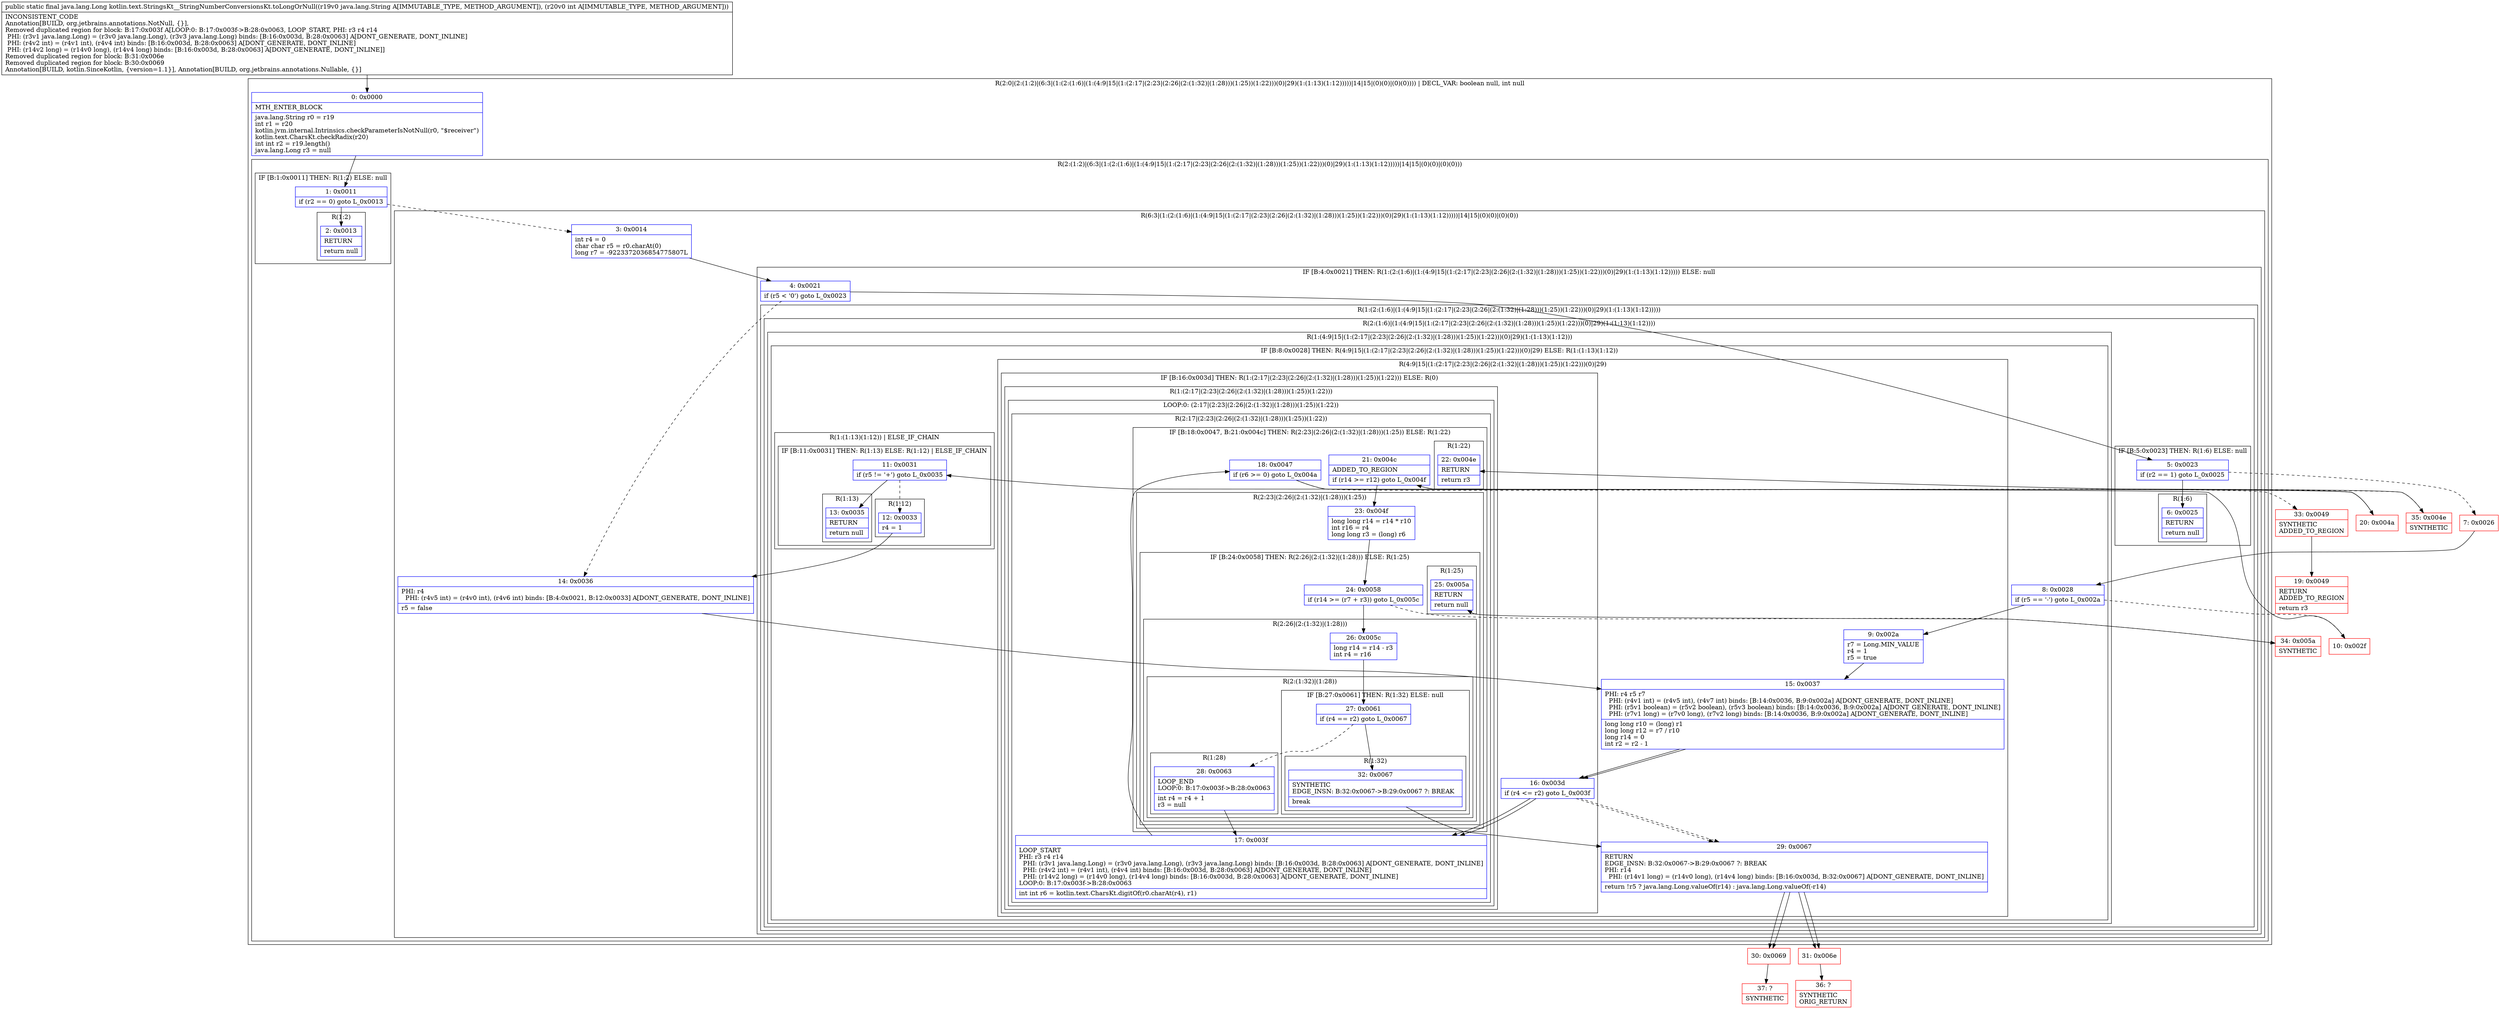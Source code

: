 digraph "CFG forkotlin.text.StringsKt__StringNumberConversionsKt.toLongOrNull(Ljava\/lang\/String;I)Ljava\/lang\/Long;" {
subgraph cluster_Region_1230757140 {
label = "R(2:0|(2:(1:2)|(6:3|(1:(2:(1:6)|(1:(4:9|15|(1:(2:17|(2:23|(2:26|(2:(1:32)|(1:28)))(1:25))(1:22)))(0)|29)(1:(1:13)(1:12)))))|14|15|(0)(0)|(0)(0)))) | DECL_VAR: boolean null, int null\l";
node [shape=record,color=blue];
Node_0 [shape=record,label="{0\:\ 0x0000|MTH_ENTER_BLOCK\l|java.lang.String r0 = r19\lint r1 = r20\lkotlin.jvm.internal.Intrinsics.checkParameterIsNotNull(r0, \"$receiver\")\lkotlin.text.CharsKt.checkRadix(r20)\lint int r2 = r19.length()\ljava.lang.Long r3 = null\l}"];
subgraph cluster_Region_1931075665 {
label = "R(2:(1:2)|(6:3|(1:(2:(1:6)|(1:(4:9|15|(1:(2:17|(2:23|(2:26|(2:(1:32)|(1:28)))(1:25))(1:22)))(0)|29)(1:(1:13)(1:12)))))|14|15|(0)(0)|(0)(0)))";
node [shape=record,color=blue];
subgraph cluster_IfRegion_1236937599 {
label = "IF [B:1:0x0011] THEN: R(1:2) ELSE: null";
node [shape=record,color=blue];
Node_1 [shape=record,label="{1\:\ 0x0011|if (r2 == 0) goto L_0x0013\l}"];
subgraph cluster_Region_2102122886 {
label = "R(1:2)";
node [shape=record,color=blue];
Node_2 [shape=record,label="{2\:\ 0x0013|RETURN\l|return null\l}"];
}
}
subgraph cluster_Region_28226554 {
label = "R(6:3|(1:(2:(1:6)|(1:(4:9|15|(1:(2:17|(2:23|(2:26|(2:(1:32)|(1:28)))(1:25))(1:22)))(0)|29)(1:(1:13)(1:12)))))|14|15|(0)(0)|(0)(0))";
node [shape=record,color=blue];
Node_3 [shape=record,label="{3\:\ 0x0014|int r4 = 0\lchar char r5 = r0.charAt(0)\llong r7 = \-9223372036854775807L\l}"];
subgraph cluster_IfRegion_1830720677 {
label = "IF [B:4:0x0021] THEN: R(1:(2:(1:6)|(1:(4:9|15|(1:(2:17|(2:23|(2:26|(2:(1:32)|(1:28)))(1:25))(1:22)))(0)|29)(1:(1:13)(1:12))))) ELSE: null";
node [shape=record,color=blue];
Node_4 [shape=record,label="{4\:\ 0x0021|if (r5 \< '0') goto L_0x0023\l}"];
subgraph cluster_Region_392439457 {
label = "R(1:(2:(1:6)|(1:(4:9|15|(1:(2:17|(2:23|(2:26|(2:(1:32)|(1:28)))(1:25))(1:22)))(0)|29)(1:(1:13)(1:12)))))";
node [shape=record,color=blue];
subgraph cluster_Region_478344009 {
label = "R(2:(1:6)|(1:(4:9|15|(1:(2:17|(2:23|(2:26|(2:(1:32)|(1:28)))(1:25))(1:22)))(0)|29)(1:(1:13)(1:12))))";
node [shape=record,color=blue];
subgraph cluster_IfRegion_1040150737 {
label = "IF [B:5:0x0023] THEN: R(1:6) ELSE: null";
node [shape=record,color=blue];
Node_5 [shape=record,label="{5\:\ 0x0023|if (r2 == 1) goto L_0x0025\l}"];
subgraph cluster_Region_547718112 {
label = "R(1:6)";
node [shape=record,color=blue];
Node_6 [shape=record,label="{6\:\ 0x0025|RETURN\l|return null\l}"];
}
}
subgraph cluster_Region_50456987 {
label = "R(1:(4:9|15|(1:(2:17|(2:23|(2:26|(2:(1:32)|(1:28)))(1:25))(1:22)))(0)|29)(1:(1:13)(1:12)))";
node [shape=record,color=blue];
subgraph cluster_IfRegion_1237720895 {
label = "IF [B:8:0x0028] THEN: R(4:9|15|(1:(2:17|(2:23|(2:26|(2:(1:32)|(1:28)))(1:25))(1:22)))(0)|29) ELSE: R(1:(1:13)(1:12))";
node [shape=record,color=blue];
Node_8 [shape=record,label="{8\:\ 0x0028|if (r5 == '\-') goto L_0x002a\l}"];
subgraph cluster_Region_1579085525 {
label = "R(4:9|15|(1:(2:17|(2:23|(2:26|(2:(1:32)|(1:28)))(1:25))(1:22)))(0)|29)";
node [shape=record,color=blue];
Node_9 [shape=record,label="{9\:\ 0x002a|r7 = Long.MIN_VALUE\lr4 = 1\lr5 = true\l}"];
Node_15 [shape=record,label="{15\:\ 0x0037|PHI: r4 r5 r7 \l  PHI: (r4v1 int) = (r4v5 int), (r4v7 int) binds: [B:14:0x0036, B:9:0x002a] A[DONT_GENERATE, DONT_INLINE]\l  PHI: (r5v1 boolean) = (r5v2 boolean), (r5v3 boolean) binds: [B:14:0x0036, B:9:0x002a] A[DONT_GENERATE, DONT_INLINE]\l  PHI: (r7v1 long) = (r7v0 long), (r7v2 long) binds: [B:14:0x0036, B:9:0x002a] A[DONT_GENERATE, DONT_INLINE]\l|long long r10 = (long) r1\llong long r12 = r7 \/ r10\llong r14 = 0\lint r2 = r2 \- 1\l}"];
subgraph cluster_IfRegion_1399779923 {
label = "IF [B:16:0x003d] THEN: R(1:(2:17|(2:23|(2:26|(2:(1:32)|(1:28)))(1:25))(1:22))) ELSE: R(0)";
node [shape=record,color=blue];
Node_16 [shape=record,label="{16\:\ 0x003d|if (r4 \<= r2) goto L_0x003f\l}"];
subgraph cluster_Region_904304244 {
label = "R(1:(2:17|(2:23|(2:26|(2:(1:32)|(1:28)))(1:25))(1:22)))";
node [shape=record,color=blue];
subgraph cluster_LoopRegion_1056252730 {
label = "LOOP:0: (2:17|(2:23|(2:26|(2:(1:32)|(1:28)))(1:25))(1:22))";
node [shape=record,color=blue];
subgraph cluster_Region_1338693817 {
label = "R(2:17|(2:23|(2:26|(2:(1:32)|(1:28)))(1:25))(1:22))";
node [shape=record,color=blue];
Node_17 [shape=record,label="{17\:\ 0x003f|LOOP_START\lPHI: r3 r4 r14 \l  PHI: (r3v1 java.lang.Long) = (r3v0 java.lang.Long), (r3v3 java.lang.Long) binds: [B:16:0x003d, B:28:0x0063] A[DONT_GENERATE, DONT_INLINE]\l  PHI: (r4v2 int) = (r4v1 int), (r4v4 int) binds: [B:16:0x003d, B:28:0x0063] A[DONT_GENERATE, DONT_INLINE]\l  PHI: (r14v2 long) = (r14v0 long), (r14v4 long) binds: [B:16:0x003d, B:28:0x0063] A[DONT_GENERATE, DONT_INLINE]\lLOOP:0: B:17:0x003f\-\>B:28:0x0063\l|int int r6 = kotlin.text.CharsKt.digitOf(r0.charAt(r4), r1)\l}"];
subgraph cluster_IfRegion_306834565 {
label = "IF [B:18:0x0047, B:21:0x004c] THEN: R(2:23|(2:26|(2:(1:32)|(1:28)))(1:25)) ELSE: R(1:22)";
node [shape=record,color=blue];
Node_18 [shape=record,label="{18\:\ 0x0047|if (r6 \>= 0) goto L_0x004a\l}"];
Node_21 [shape=record,label="{21\:\ 0x004c|ADDED_TO_REGION\l|if (r14 \>= r12) goto L_0x004f\l}"];
subgraph cluster_Region_1944007807 {
label = "R(2:23|(2:26|(2:(1:32)|(1:28)))(1:25))";
node [shape=record,color=blue];
Node_23 [shape=record,label="{23\:\ 0x004f|long long r14 = r14 * r10\lint r16 = r4\llong long r3 = (long) r6\l}"];
subgraph cluster_IfRegion_200010465 {
label = "IF [B:24:0x0058] THEN: R(2:26|(2:(1:32)|(1:28))) ELSE: R(1:25)";
node [shape=record,color=blue];
Node_24 [shape=record,label="{24\:\ 0x0058|if (r14 \>= (r7 + r3)) goto L_0x005c\l}"];
subgraph cluster_Region_1804547604 {
label = "R(2:26|(2:(1:32)|(1:28)))";
node [shape=record,color=blue];
Node_26 [shape=record,label="{26\:\ 0x005c|long r14 = r14 \- r3\lint r4 = r16\l}"];
subgraph cluster_Region_843255175 {
label = "R(2:(1:32)|(1:28))";
node [shape=record,color=blue];
subgraph cluster_IfRegion_1422027088 {
label = "IF [B:27:0x0061] THEN: R(1:32) ELSE: null";
node [shape=record,color=blue];
Node_27 [shape=record,label="{27\:\ 0x0061|if (r4 == r2) goto L_0x0067\l}"];
subgraph cluster_Region_1040344933 {
label = "R(1:32)";
node [shape=record,color=blue];
Node_32 [shape=record,label="{32\:\ 0x0067|SYNTHETIC\lEDGE_INSN: B:32:0x0067\-\>B:29:0x0067 ?: BREAK  \l|break\l}"];
}
}
subgraph cluster_Region_610887879 {
label = "R(1:28)";
node [shape=record,color=blue];
Node_28 [shape=record,label="{28\:\ 0x0063|LOOP_END\lLOOP:0: B:17:0x003f\-\>B:28:0x0063\l|int r4 = r4 + 1\lr3 = null\l}"];
}
}
}
subgraph cluster_Region_1070994407 {
label = "R(1:25)";
node [shape=record,color=blue];
Node_25 [shape=record,label="{25\:\ 0x005a|RETURN\l|return null\l}"];
}
}
}
subgraph cluster_Region_229135065 {
label = "R(1:22)";
node [shape=record,color=blue];
Node_22 [shape=record,label="{22\:\ 0x004e|RETURN\l|return r3\l}"];
}
}
}
}
}
subgraph cluster_Region_674040788 {
label = "R(0)";
node [shape=record,color=blue];
}
}
Node_29 [shape=record,label="{29\:\ 0x0067|RETURN\lEDGE_INSN: B:32:0x0067\-\>B:29:0x0067 ?: BREAK  \lPHI: r14 \l  PHI: (r14v1 long) = (r14v0 long), (r14v4 long) binds: [B:16:0x003d, B:32:0x0067] A[DONT_GENERATE, DONT_INLINE]\l|return !r5 ? java.lang.Long.valueOf(r14) : java.lang.Long.valueOf(\-r14)\l}"];
}
subgraph cluster_Region_44569699 {
label = "R(1:(1:13)(1:12)) | ELSE_IF_CHAIN\l";
node [shape=record,color=blue];
subgraph cluster_IfRegion_27089505 {
label = "IF [B:11:0x0031] THEN: R(1:13) ELSE: R(1:12) | ELSE_IF_CHAIN\l";
node [shape=record,color=blue];
Node_11 [shape=record,label="{11\:\ 0x0031|if (r5 != '+') goto L_0x0035\l}"];
subgraph cluster_Region_792490524 {
label = "R(1:13)";
node [shape=record,color=blue];
Node_13 [shape=record,label="{13\:\ 0x0035|RETURN\l|return null\l}"];
}
subgraph cluster_Region_366043584 {
label = "R(1:12)";
node [shape=record,color=blue];
Node_12 [shape=record,label="{12\:\ 0x0033|r4 = 1\l}"];
}
}
}
}
}
}
}
}
Node_14 [shape=record,label="{14\:\ 0x0036|PHI: r4 \l  PHI: (r4v5 int) = (r4v0 int), (r4v6 int) binds: [B:4:0x0021, B:12:0x0033] A[DONT_GENERATE, DONT_INLINE]\l|r5 = false\l}"];
Node_15 [shape=record,label="{15\:\ 0x0037|PHI: r4 r5 r7 \l  PHI: (r4v1 int) = (r4v5 int), (r4v7 int) binds: [B:14:0x0036, B:9:0x002a] A[DONT_GENERATE, DONT_INLINE]\l  PHI: (r5v1 boolean) = (r5v2 boolean), (r5v3 boolean) binds: [B:14:0x0036, B:9:0x002a] A[DONT_GENERATE, DONT_INLINE]\l  PHI: (r7v1 long) = (r7v0 long), (r7v2 long) binds: [B:14:0x0036, B:9:0x002a] A[DONT_GENERATE, DONT_INLINE]\l|long long r10 = (long) r1\llong long r12 = r7 \/ r10\llong r14 = 0\lint r2 = r2 \- 1\l}"];
subgraph cluster_IfRegion_1018070953 {
label = "IF [B:16:0x003d] THEN: R(0) ELSE: R(0)";
node [shape=record,color=blue];
Node_16 [shape=record,label="{16\:\ 0x003d|if (r4 \<= r2) goto L_0x003f\l}"];
subgraph cluster_Region_553260343 {
label = "R(0)";
node [shape=record,color=blue];
}
subgraph cluster_Region_1623841111 {
label = "R(0)";
node [shape=record,color=blue];
}
}
subgraph cluster_IfRegion_2766678 {
label = "IF [B:29:0x0067] THEN: R(0) ELSE: R(0)";
node [shape=record,color=blue];
Node_29 [shape=record,label="{29\:\ 0x0067|RETURN\lEDGE_INSN: B:32:0x0067\-\>B:29:0x0067 ?: BREAK  \lPHI: r14 \l  PHI: (r14v1 long) = (r14v0 long), (r14v4 long) binds: [B:16:0x003d, B:32:0x0067] A[DONT_GENERATE, DONT_INLINE]\l|return !r5 ? java.lang.Long.valueOf(r14) : java.lang.Long.valueOf(\-r14)\l}"];
subgraph cluster_Region_570475041 {
label = "R(0)";
node [shape=record,color=blue];
}
subgraph cluster_Region_1851848943 {
label = "R(0)";
node [shape=record,color=blue];
}
}
}
}
}
Node_7 [shape=record,color=red,label="{7\:\ 0x0026}"];
Node_10 [shape=record,color=red,label="{10\:\ 0x002f}"];
Node_19 [shape=record,color=red,label="{19\:\ 0x0049|RETURN\lADDED_TO_REGION\l|return r3\l}"];
Node_20 [shape=record,color=red,label="{20\:\ 0x004a}"];
Node_30 [shape=record,color=red,label="{30\:\ 0x0069}"];
Node_31 [shape=record,color=red,label="{31\:\ 0x006e}"];
Node_33 [shape=record,color=red,label="{33\:\ 0x0049|SYNTHETIC\lADDED_TO_REGION\l}"];
Node_34 [shape=record,color=red,label="{34\:\ 0x005a|SYNTHETIC\l}"];
Node_35 [shape=record,color=red,label="{35\:\ 0x004e|SYNTHETIC\l}"];
Node_36 [shape=record,color=red,label="{36\:\ ?|SYNTHETIC\lORIG_RETURN\l}"];
Node_37 [shape=record,color=red,label="{37\:\ ?|SYNTHETIC\l}"];
MethodNode[shape=record,label="{public static final java.lang.Long kotlin.text.StringsKt__StringNumberConversionsKt.toLongOrNull((r19v0 java.lang.String A[IMMUTABLE_TYPE, METHOD_ARGUMENT]), (r20v0 int A[IMMUTABLE_TYPE, METHOD_ARGUMENT]))  | INCONSISTENT_CODE\lAnnotation[BUILD, org.jetbrains.annotations.NotNull, \{\}], \lRemoved duplicated region for block: B:17:0x003f A[LOOP:0: B:17:0x003f\-\>B:28:0x0063, LOOP_START, PHI: r3 r4 r14 \l  PHI: (r3v1 java.lang.Long) = (r3v0 java.lang.Long), (r3v3 java.lang.Long) binds: [B:16:0x003d, B:28:0x0063] A[DONT_GENERATE, DONT_INLINE]\l  PHI: (r4v2 int) = (r4v1 int), (r4v4 int) binds: [B:16:0x003d, B:28:0x0063] A[DONT_GENERATE, DONT_INLINE]\l  PHI: (r14v2 long) = (r14v0 long), (r14v4 long) binds: [B:16:0x003d, B:28:0x0063] A[DONT_GENERATE, DONT_INLINE]]\lRemoved duplicated region for block: B:31:0x006e \lRemoved duplicated region for block: B:30:0x0069 \lAnnotation[BUILD, kotlin.SinceKotlin, \{version=1.1\}], Annotation[BUILD, org.jetbrains.annotations.Nullable, \{\}]\l}"];
MethodNode -> Node_0;
Node_0 -> Node_1;
Node_1 -> Node_2;
Node_1 -> Node_3[style=dashed];
Node_3 -> Node_4;
Node_4 -> Node_5;
Node_4 -> Node_14[style=dashed];
Node_5 -> Node_6;
Node_5 -> Node_7[style=dashed];
Node_8 -> Node_9;
Node_8 -> Node_10[style=dashed];
Node_9 -> Node_15;
Node_15 -> Node_16;
Node_16 -> Node_17;
Node_16 -> Node_29[style=dashed];
Node_17 -> Node_18;
Node_18 -> Node_20;
Node_18 -> Node_33[style=dashed];
Node_21 -> Node_23;
Node_21 -> Node_35[style=dashed];
Node_23 -> Node_24;
Node_24 -> Node_26;
Node_24 -> Node_34[style=dashed];
Node_26 -> Node_27;
Node_27 -> Node_28[style=dashed];
Node_27 -> Node_32;
Node_32 -> Node_29;
Node_28 -> Node_17;
Node_29 -> Node_30;
Node_29 -> Node_31;
Node_11 -> Node_12[style=dashed];
Node_11 -> Node_13;
Node_12 -> Node_14;
Node_14 -> Node_15;
Node_15 -> Node_16;
Node_16 -> Node_17;
Node_16 -> Node_29[style=dashed];
Node_29 -> Node_30;
Node_29 -> Node_31;
Node_7 -> Node_8;
Node_10 -> Node_11;
Node_20 -> Node_21;
Node_30 -> Node_37;
Node_31 -> Node_36;
Node_33 -> Node_19;
Node_34 -> Node_25;
Node_35 -> Node_22;
}

